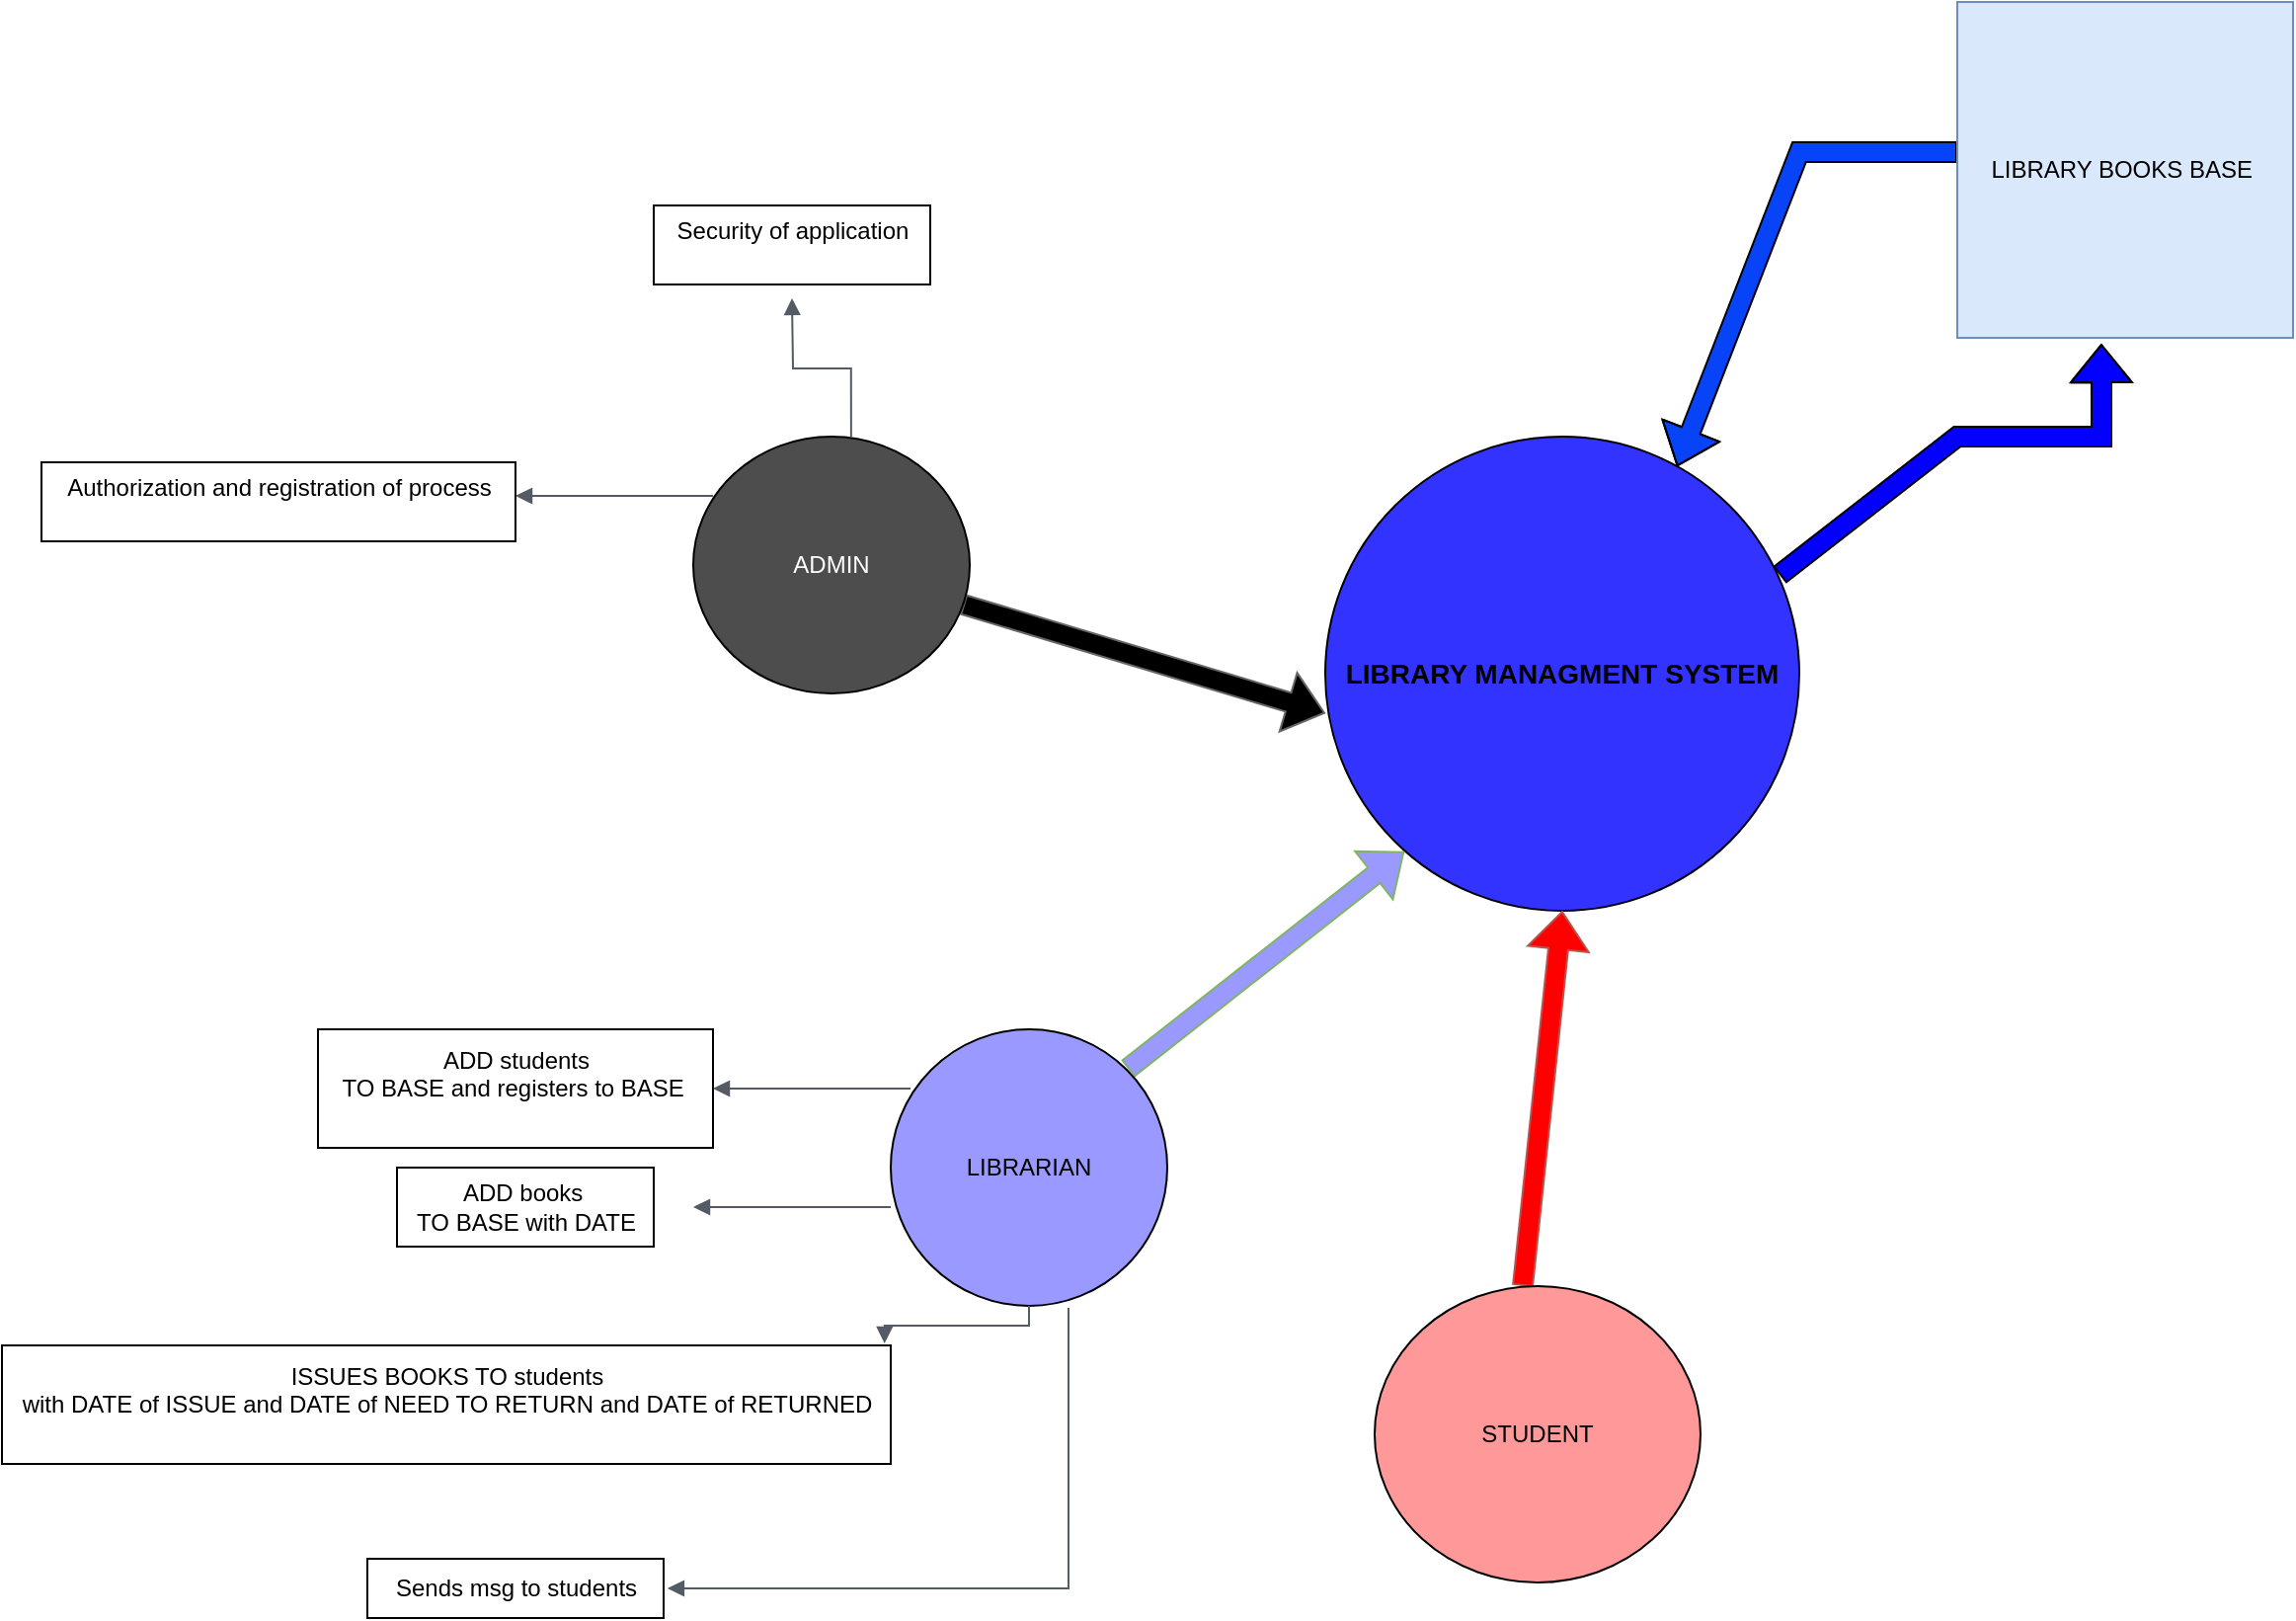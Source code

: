 <mxfile version="24.9.2">
  <diagram name="Page-1" id="4ZXEcbJ6n9vgvBZhptEH">
    <mxGraphModel dx="1730" dy="1629" grid="1" gridSize="10" guides="1" tooltips="1" connect="1" arrows="1" fold="1" page="1" pageScale="1" pageWidth="850" pageHeight="1100" math="0" shadow="0">
      <root>
        <mxCell id="0" />
        <mxCell id="1" parent="0" />
        <mxCell id="1T8DP2s5063KryROqJGt-1" value="&lt;div style=&quot;text-align: justify;&quot;&gt;&lt;font style=&quot;font-size: 14px;&quot;&gt;&lt;b&gt;LIBRARY MANAGMENT SYSTEM&lt;/b&gt;&lt;/font&gt;&lt;/div&gt;" style="ellipse;whiteSpace=wrap;html=1;aspect=fixed;fillColor=#3333FF;" vertex="1" parent="1">
          <mxGeometry x="340" y="10" width="240" height="240" as="geometry" />
        </mxCell>
        <mxCell id="1T8DP2s5063KryROqJGt-2" value="" style="shape=flexArrow;endArrow=classic;html=1;rounded=0;fillColor=#000000;strokeColor=#666666;" edge="1" parent="1" source="1T8DP2s5063KryROqJGt-7">
          <mxGeometry width="50" height="50" relative="1" as="geometry">
            <mxPoint x="170" y="160" as="sourcePoint" />
            <mxPoint x="340" y="150" as="targetPoint" />
          </mxGeometry>
        </mxCell>
        <mxCell id="1T8DP2s5063KryROqJGt-3" value="" style="shape=flexArrow;endArrow=classic;html=1;rounded=0;fillColor=#9999FF;strokeColor=#82b366;" edge="1" parent="1">
          <mxGeometry width="50" height="50" relative="1" as="geometry">
            <mxPoint x="240" y="330" as="sourcePoint" />
            <mxPoint x="380" y="220" as="targetPoint" />
          </mxGeometry>
        </mxCell>
        <mxCell id="1T8DP2s5063KryROqJGt-4" value="" style="shape=flexArrow;endArrow=classic;html=1;rounded=0;entryX=0.5;entryY=1;entryDx=0;entryDy=0;fillColor=#FF0000;strokeColor=#b85450;" edge="1" parent="1" target="1T8DP2s5063KryROqJGt-1">
          <mxGeometry width="50" height="50" relative="1" as="geometry">
            <mxPoint x="440" y="440" as="sourcePoint" />
            <mxPoint x="475" y="330" as="targetPoint" />
          </mxGeometry>
        </mxCell>
        <mxCell id="1T8DP2s5063KryROqJGt-5" value="" style="shape=flexArrow;endArrow=classic;html=1;rounded=0;fillColor=#0400ff;entryX=0.429;entryY=1.018;entryDx=0;entryDy=0;entryPerimeter=0;" edge="1" parent="1" target="1T8DP2s5063KryROqJGt-11">
          <mxGeometry width="50" height="50" relative="1" as="geometry">
            <mxPoint x="570" y="80" as="sourcePoint" />
            <mxPoint x="670" y="-10" as="targetPoint" />
            <Array as="points">
              <mxPoint x="660" y="10" />
              <mxPoint x="733" y="10" />
            </Array>
          </mxGeometry>
        </mxCell>
        <mxCell id="1T8DP2s5063KryROqJGt-6" value="" style="shape=flexArrow;endArrow=classic;html=1;rounded=0;fillColor=#0844f7;exitX=0;exitY=0.447;exitDx=0;exitDy=0;exitPerimeter=0;entryX=0.742;entryY=0.063;entryDx=0;entryDy=0;entryPerimeter=0;" edge="1" parent="1" source="1T8DP2s5063KryROqJGt-11" target="1T8DP2s5063KryROqJGt-1">
          <mxGeometry width="50" height="50" relative="1" as="geometry">
            <mxPoint x="630" y="-60" as="sourcePoint" />
            <mxPoint x="530" y="30" as="targetPoint" />
            <Array as="points">
              <mxPoint x="580" y="-134" />
            </Array>
          </mxGeometry>
        </mxCell>
        <mxCell id="1T8DP2s5063KryROqJGt-7" value="&lt;font color=&quot;#ffffff&quot;&gt;ADMIN&lt;/font&gt;" style="ellipse;whiteSpace=wrap;html=1;fillColor=#4D4D4D;" vertex="1" parent="1">
          <mxGeometry x="20" y="10" width="140" height="130" as="geometry" />
        </mxCell>
        <mxCell id="1T8DP2s5063KryROqJGt-8" value="LIBRARIAN" style="ellipse;whiteSpace=wrap;html=1;fillColor=#9999FF;" vertex="1" parent="1">
          <mxGeometry x="120" y="310" width="140" height="140" as="geometry" />
        </mxCell>
        <mxCell id="1T8DP2s5063KryROqJGt-9" value="STUDENT" style="ellipse;whiteSpace=wrap;html=1;fillColor=#FF9999;" vertex="1" parent="1">
          <mxGeometry x="365" y="440" width="165" height="150" as="geometry" />
        </mxCell>
        <mxCell id="1T8DP2s5063KryROqJGt-11" value="LIBRARY BOOKS BASE&amp;nbsp;" style="whiteSpace=wrap;html=1;aspect=fixed;fillColor=#dae8fc;strokeColor=#6c8ebf;" vertex="1" parent="1">
          <mxGeometry x="660" y="-210" width="170" height="170" as="geometry" />
        </mxCell>
        <mxCell id="1T8DP2s5063KryROqJGt-12" value="" style="edgeStyle=orthogonalEdgeStyle;html=1;endArrow=none;elbow=vertical;startArrow=block;startFill=1;strokeColor=#545B64;rounded=0;entryX=0.571;entryY=0;entryDx=0;entryDy=0;entryPerimeter=0;" edge="1" parent="1" target="1T8DP2s5063KryROqJGt-7">
          <mxGeometry width="100" relative="1" as="geometry">
            <mxPoint x="70" y="-60" as="sourcePoint" />
            <mxPoint x="170" y="-60" as="targetPoint" />
          </mxGeometry>
        </mxCell>
        <mxCell id="1T8DP2s5063KryROqJGt-13" value="Security of application&lt;div&gt;&lt;br&gt;&lt;/div&gt;" style="text;html=1;align=center;verticalAlign=middle;resizable=0;points=[];autosize=1;strokeColor=default;fillColor=none;" vertex="1" parent="1">
          <mxGeometry y="-107" width="140" height="40" as="geometry" />
        </mxCell>
        <mxCell id="1T8DP2s5063KryROqJGt-15" value="" style="edgeStyle=orthogonalEdgeStyle;html=1;endArrow=none;elbow=vertical;startArrow=block;startFill=1;strokeColor=#545B64;rounded=0;" edge="1" parent="1">
          <mxGeometry width="100" relative="1" as="geometry">
            <mxPoint x="-70" y="40" as="sourcePoint" />
            <mxPoint x="30" y="40" as="targetPoint" />
          </mxGeometry>
        </mxCell>
        <mxCell id="1T8DP2s5063KryROqJGt-16" value="Authorization and registration of process&lt;div&gt;&lt;br&gt;&lt;/div&gt;" style="text;html=1;align=center;verticalAlign=middle;resizable=0;points=[];autosize=1;strokeColor=default;fillColor=none;" vertex="1" parent="1">
          <mxGeometry x="-310" y="23" width="240" height="40" as="geometry" />
        </mxCell>
        <mxCell id="1T8DP2s5063KryROqJGt-17" value="" style="edgeStyle=orthogonalEdgeStyle;html=1;endArrow=none;elbow=vertical;startArrow=block;startFill=1;strokeColor=#545B64;rounded=0;" edge="1" parent="1">
          <mxGeometry width="100" relative="1" as="geometry">
            <mxPoint x="30" y="340" as="sourcePoint" />
            <mxPoint x="130" y="340" as="targetPoint" />
          </mxGeometry>
        </mxCell>
        <mxCell id="1T8DP2s5063KryROqJGt-18" value="ADD students&lt;div&gt;TO BASE and registers to BASE&amp;nbsp;&lt;/div&gt;&lt;div&gt;&lt;br&gt;&lt;/div&gt;" style="text;html=1;align=center;verticalAlign=middle;resizable=0;points=[];autosize=1;strokeColor=default;fillColor=none;" vertex="1" parent="1">
          <mxGeometry x="-170" y="310" width="200" height="60" as="geometry" />
        </mxCell>
        <mxCell id="1T8DP2s5063KryROqJGt-19" value="" style="edgeStyle=orthogonalEdgeStyle;html=1;endArrow=none;elbow=vertical;startArrow=block;startFill=1;strokeColor=#545B64;rounded=0;" edge="1" parent="1">
          <mxGeometry width="100" relative="1" as="geometry">
            <mxPoint x="20" y="400" as="sourcePoint" />
            <mxPoint x="120" y="400" as="targetPoint" />
          </mxGeometry>
        </mxCell>
        <mxCell id="1T8DP2s5063KryROqJGt-20" value="ADD books&amp;nbsp;&lt;div&gt;TO BASE with DATE&lt;/div&gt;" style="text;html=1;align=center;verticalAlign=middle;resizable=0;points=[];autosize=1;strokeColor=default;fillColor=none;" vertex="1" parent="1">
          <mxGeometry x="-130" y="380" width="130" height="40" as="geometry" />
        </mxCell>
        <mxCell id="1T8DP2s5063KryROqJGt-21" value="" style="edgeStyle=orthogonalEdgeStyle;html=1;endArrow=none;elbow=vertical;startArrow=block;startFill=1;strokeColor=#545B64;rounded=0;exitX=0.993;exitY=-0.017;exitDx=0;exitDy=0;exitPerimeter=0;" edge="1" parent="1" source="1T8DP2s5063KryROqJGt-22" target="1T8DP2s5063KryROqJGt-8">
          <mxGeometry width="100" relative="1" as="geometry">
            <mxPoint y="480" as="sourcePoint" />
            <mxPoint x="100" y="480" as="targetPoint" />
          </mxGeometry>
        </mxCell>
        <mxCell id="1T8DP2s5063KryROqJGt-22" value="ISSUES BOOKS TO students&lt;div&gt;with DATE of ISSUE and DATE of NEED TO RETURN and DATE of RETURNED&lt;/div&gt;&lt;div&gt;&lt;br&gt;&lt;/div&gt;" style="text;html=1;align=center;verticalAlign=middle;resizable=0;points=[];autosize=1;strokeColor=default;fillColor=none;" vertex="1" parent="1">
          <mxGeometry x="-330" y="470" width="450" height="60" as="geometry" />
        </mxCell>
        <mxCell id="1T8DP2s5063KryROqJGt-23" value="" style="edgeStyle=orthogonalEdgeStyle;html=1;endArrow=none;elbow=vertical;startArrow=block;startFill=1;strokeColor=#545B64;rounded=0;entryX=0.643;entryY=1.007;entryDx=0;entryDy=0;entryPerimeter=0;exitX=1.013;exitY=0.5;exitDx=0;exitDy=0;exitPerimeter=0;" edge="1" parent="1" source="1T8DP2s5063KryROqJGt-24" target="1T8DP2s5063KryROqJGt-8">
          <mxGeometry width="100" relative="1" as="geometry">
            <mxPoint x="60" y="590" as="sourcePoint" />
            <mxPoint x="250" y="530" as="targetPoint" />
          </mxGeometry>
        </mxCell>
        <mxCell id="1T8DP2s5063KryROqJGt-24" value="Sends msg to students" style="text;html=1;align=center;verticalAlign=middle;resizable=0;points=[];autosize=1;strokeColor=default;fillColor=none;" vertex="1" parent="1">
          <mxGeometry x="-145" y="578" width="150" height="30" as="geometry" />
        </mxCell>
      </root>
    </mxGraphModel>
  </diagram>
</mxfile>
